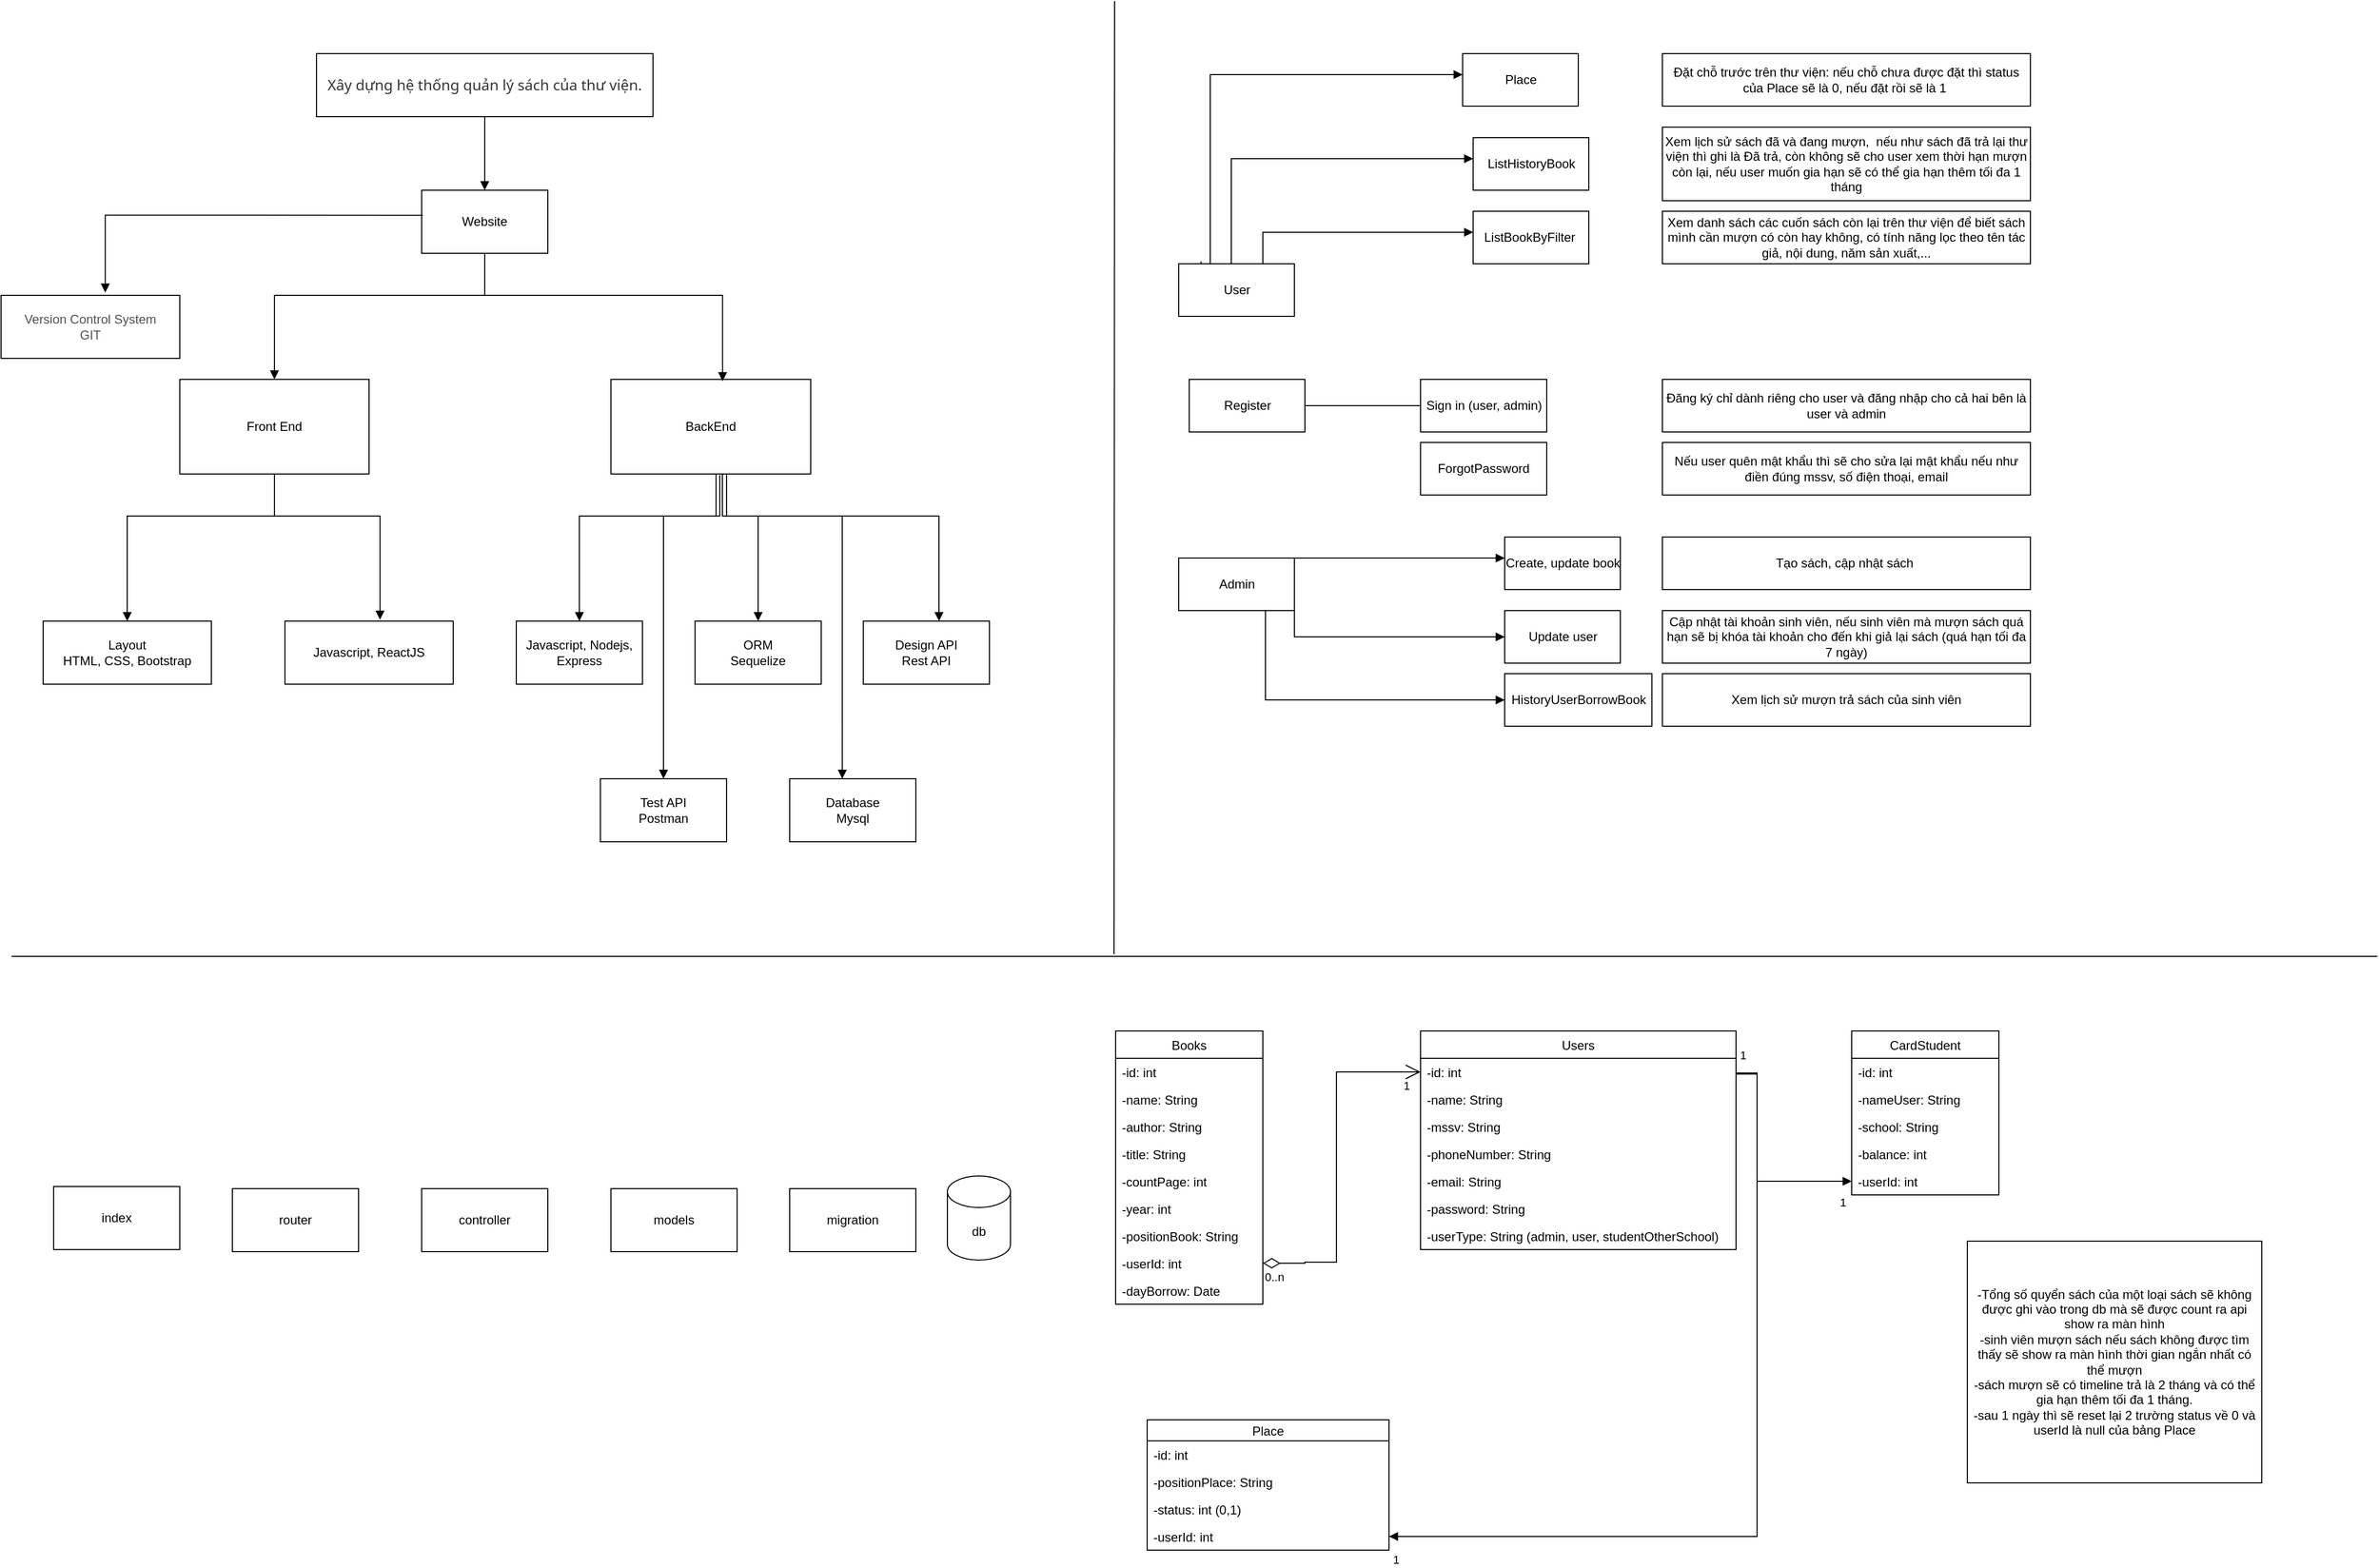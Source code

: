 <mxfile version="20.5.3" type="github">
  <diagram id="i-t45R0P4q4NNxCHWem7" name="Trang-1">
    <mxGraphModel dx="2138" dy="547" grid="1" gridSize="10" guides="1" tooltips="1" connect="1" arrows="1" fold="1" page="1" pageScale="1" pageWidth="1100" pageHeight="1700" math="0" shadow="0">
      <root>
        <mxCell id="0" />
        <mxCell id="1" parent="0" />
        <mxCell id="PMNBnTn1wtBaRZHs1nPm-1" value="Register" style="html=1;" parent="1" vertex="1">
          <mxGeometry x="70" y="360" width="110" height="50" as="geometry" />
        </mxCell>
        <mxCell id="PMNBnTn1wtBaRZHs1nPm-2" value="Sign in (user, admin)" style="html=1;" parent="1" vertex="1">
          <mxGeometry x="290" y="360" width="120" height="50" as="geometry" />
        </mxCell>
        <mxCell id="PMNBnTn1wtBaRZHs1nPm-3" value="" style="line;strokeWidth=1;fillColor=none;align=left;verticalAlign=middle;spacingTop=-1;spacingLeft=3;spacingRight=3;rotatable=0;labelPosition=right;points=[];portConstraint=eastwest;strokeColor=inherit;" parent="1" vertex="1">
          <mxGeometry x="180" y="381" width="110" height="8" as="geometry" />
        </mxCell>
        <mxCell id="PMNBnTn1wtBaRZHs1nPm-4" value="ListBookByFilter&amp;nbsp;" style="html=1;" parent="1" vertex="1">
          <mxGeometry x="340" y="200" width="110" height="50" as="geometry" />
        </mxCell>
        <mxCell id="PMNBnTn1wtBaRZHs1nPm-8" value="Admin" style="html=1;" parent="1" vertex="1">
          <mxGeometry x="60" y="530" width="110" height="50" as="geometry" />
        </mxCell>
        <mxCell id="PMNBnTn1wtBaRZHs1nPm-9" value="User" style="html=1;" parent="1" vertex="1">
          <mxGeometry x="60" y="250" width="110" height="50" as="geometry" />
        </mxCell>
        <mxCell id="PMNBnTn1wtBaRZHs1nPm-11" value="" style="endArrow=block;endFill=1;html=1;edgeStyle=orthogonalEdgeStyle;align=left;verticalAlign=top;rounded=0;" parent="1" edge="1">
          <mxGeometry x="-1" relative="1" as="geometry">
            <mxPoint x="170" y="250" as="sourcePoint" />
            <mxPoint x="340" y="220" as="targetPoint" />
            <Array as="points">
              <mxPoint x="140" y="250" />
              <mxPoint x="140" y="220" />
              <mxPoint x="300" y="220" />
            </Array>
          </mxGeometry>
        </mxCell>
        <mxCell id="PMNBnTn1wtBaRZHs1nPm-14" value="Create, update book" style="html=1;" parent="1" vertex="1">
          <mxGeometry x="370" y="510" width="110" height="50" as="geometry" />
        </mxCell>
        <mxCell id="PMNBnTn1wtBaRZHs1nPm-16" value="Update user" style="html=1;" parent="1" vertex="1">
          <mxGeometry x="370" y="580" width="110" height="50" as="geometry" />
        </mxCell>
        <mxCell id="PMNBnTn1wtBaRZHs1nPm-17" value="" style="endArrow=block;endFill=1;html=1;edgeStyle=orthogonalEdgeStyle;align=left;verticalAlign=top;rounded=0;exitX=1;exitY=0.75;exitDx=0;exitDy=0;entryX=0;entryY=0.5;entryDx=0;entryDy=0;" parent="1" source="PMNBnTn1wtBaRZHs1nPm-8" target="PMNBnTn1wtBaRZHs1nPm-16" edge="1">
          <mxGeometry x="-1" relative="1" as="geometry">
            <mxPoint x="200" y="500" as="sourcePoint" />
            <mxPoint x="360" y="600" as="targetPoint" />
            <Array as="points">
              <mxPoint x="170" y="605" />
            </Array>
          </mxGeometry>
        </mxCell>
        <mxCell id="PMNBnTn1wtBaRZHs1nPm-22" value="" style="line;strokeWidth=1;fillColor=none;align=left;verticalAlign=middle;spacingTop=-1;spacingLeft=3;spacingRight=3;rotatable=0;labelPosition=right;points=[];portConstraint=eastwest;strokeColor=inherit;" parent="1" vertex="1">
          <mxGeometry x="-1050" y="900" width="2250" height="18" as="geometry" />
        </mxCell>
        <mxCell id="PMNBnTn1wtBaRZHs1nPm-23" value="Books" style="swimlane;fontStyle=0;childLayout=stackLayout;horizontal=1;startSize=26;fillColor=none;horizontalStack=0;resizeParent=1;resizeParentMax=0;resizeLast=0;collapsible=1;marginBottom=0;" parent="1" vertex="1">
          <mxGeometry y="980" width="140" height="260" as="geometry" />
        </mxCell>
        <mxCell id="PMNBnTn1wtBaRZHs1nPm-24" value="-id:  int" style="text;strokeColor=none;fillColor=none;align=left;verticalAlign=top;spacingLeft=4;spacingRight=4;overflow=hidden;rotatable=0;points=[[0,0.5],[1,0.5]];portConstraint=eastwest;" parent="PMNBnTn1wtBaRZHs1nPm-23" vertex="1">
          <mxGeometry y="26" width="140" height="26" as="geometry" />
        </mxCell>
        <mxCell id="PMNBnTn1wtBaRZHs1nPm-25" value="-name: String" style="text;strokeColor=none;fillColor=none;align=left;verticalAlign=top;spacingLeft=4;spacingRight=4;overflow=hidden;rotatable=0;points=[[0,0.5],[1,0.5]];portConstraint=eastwest;" parent="PMNBnTn1wtBaRZHs1nPm-23" vertex="1">
          <mxGeometry y="52" width="140" height="26" as="geometry" />
        </mxCell>
        <mxCell id="PMNBnTn1wtBaRZHs1nPm-26" value="-author: String" style="text;strokeColor=none;fillColor=none;align=left;verticalAlign=top;spacingLeft=4;spacingRight=4;overflow=hidden;rotatable=0;points=[[0,0.5],[1,0.5]];portConstraint=eastwest;" parent="PMNBnTn1wtBaRZHs1nPm-23" vertex="1">
          <mxGeometry y="78" width="140" height="26" as="geometry" />
        </mxCell>
        <mxCell id="PMNBnTn1wtBaRZHs1nPm-27" value="-title: String" style="text;strokeColor=none;fillColor=none;align=left;verticalAlign=top;spacingLeft=4;spacingRight=4;overflow=hidden;rotatable=0;points=[[0,0.5],[1,0.5]];portConstraint=eastwest;" parent="PMNBnTn1wtBaRZHs1nPm-23" vertex="1">
          <mxGeometry y="104" width="140" height="26" as="geometry" />
        </mxCell>
        <mxCell id="PMNBnTn1wtBaRZHs1nPm-28" value="-countPage: int" style="text;strokeColor=none;fillColor=none;align=left;verticalAlign=top;spacingLeft=4;spacingRight=4;overflow=hidden;rotatable=0;points=[[0,0.5],[1,0.5]];portConstraint=eastwest;" parent="PMNBnTn1wtBaRZHs1nPm-23" vertex="1">
          <mxGeometry y="130" width="140" height="26" as="geometry" />
        </mxCell>
        <mxCell id="PMNBnTn1wtBaRZHs1nPm-29" value="-year: int&#xa;" style="text;strokeColor=none;fillColor=none;align=left;verticalAlign=top;spacingLeft=4;spacingRight=4;overflow=hidden;rotatable=0;points=[[0,0.5],[1,0.5]];portConstraint=eastwest;" parent="PMNBnTn1wtBaRZHs1nPm-23" vertex="1">
          <mxGeometry y="156" width="140" height="26" as="geometry" />
        </mxCell>
        <mxCell id="PMNBnTn1wtBaRZHs1nPm-31" value="-positionBook: String" style="text;strokeColor=none;fillColor=none;align=left;verticalAlign=top;spacingLeft=4;spacingRight=4;overflow=hidden;rotatable=0;points=[[0,0.5],[1,0.5]];portConstraint=eastwest;" parent="PMNBnTn1wtBaRZHs1nPm-23" vertex="1">
          <mxGeometry y="182" width="140" height="26" as="geometry" />
        </mxCell>
        <mxCell id="sz2PVV6rExKH-MHVUiy9-4" value="-userId: int" style="text;strokeColor=none;fillColor=none;align=left;verticalAlign=top;spacingLeft=4;spacingRight=4;overflow=hidden;rotatable=0;points=[[0,0.5],[1,0.5]];portConstraint=eastwest;" parent="PMNBnTn1wtBaRZHs1nPm-23" vertex="1">
          <mxGeometry y="208" width="140" height="26" as="geometry" />
        </mxCell>
        <mxCell id="PMNBnTn1wtBaRZHs1nPm-44" value="-dayBorrow: Date" style="text;strokeColor=none;fillColor=none;align=left;verticalAlign=top;spacingLeft=4;spacingRight=4;overflow=hidden;rotatable=0;points=[[0,0.5],[1,0.5]];portConstraint=eastwest;" parent="PMNBnTn1wtBaRZHs1nPm-23" vertex="1">
          <mxGeometry y="234" width="140" height="26" as="geometry" />
        </mxCell>
        <mxCell id="PMNBnTn1wtBaRZHs1nPm-32" value="Users" style="swimlane;fontStyle=0;childLayout=stackLayout;horizontal=1;startSize=26;fillColor=none;horizontalStack=0;resizeParent=1;resizeParentMax=0;resizeLast=0;collapsible=1;marginBottom=0;" parent="1" vertex="1">
          <mxGeometry x="290" y="980" width="300" height="208" as="geometry" />
        </mxCell>
        <mxCell id="PMNBnTn1wtBaRZHs1nPm-33" value="-id: int" style="text;strokeColor=none;fillColor=none;align=left;verticalAlign=top;spacingLeft=4;spacingRight=4;overflow=hidden;rotatable=0;points=[[0,0.5],[1,0.5]];portConstraint=eastwest;" parent="PMNBnTn1wtBaRZHs1nPm-32" vertex="1">
          <mxGeometry y="26" width="300" height="26" as="geometry" />
        </mxCell>
        <mxCell id="PMNBnTn1wtBaRZHs1nPm-34" value="-name: String" style="text;strokeColor=none;fillColor=none;align=left;verticalAlign=top;spacingLeft=4;spacingRight=4;overflow=hidden;rotatable=0;points=[[0,0.5],[1,0.5]];portConstraint=eastwest;" parent="PMNBnTn1wtBaRZHs1nPm-32" vertex="1">
          <mxGeometry y="52" width="300" height="26" as="geometry" />
        </mxCell>
        <mxCell id="PMNBnTn1wtBaRZHs1nPm-35" value="-mssv: String" style="text;strokeColor=none;fillColor=none;align=left;verticalAlign=top;spacingLeft=4;spacingRight=4;overflow=hidden;rotatable=0;points=[[0,0.5],[1,0.5]];portConstraint=eastwest;" parent="PMNBnTn1wtBaRZHs1nPm-32" vertex="1">
          <mxGeometry y="78" width="300" height="26" as="geometry" />
        </mxCell>
        <mxCell id="PMNBnTn1wtBaRZHs1nPm-36" value="-phoneNumber: String" style="text;strokeColor=none;fillColor=none;align=left;verticalAlign=top;spacingLeft=4;spacingRight=4;overflow=hidden;rotatable=0;points=[[0,0.5],[1,0.5]];portConstraint=eastwest;" parent="PMNBnTn1wtBaRZHs1nPm-32" vertex="1">
          <mxGeometry y="104" width="300" height="26" as="geometry" />
        </mxCell>
        <mxCell id="PMNBnTn1wtBaRZHs1nPm-37" value="-email: String" style="text;strokeColor=none;fillColor=none;align=left;verticalAlign=top;spacingLeft=4;spacingRight=4;overflow=hidden;rotatable=0;points=[[0,0.5],[1,0.5]];portConstraint=eastwest;" parent="PMNBnTn1wtBaRZHs1nPm-32" vertex="1">
          <mxGeometry y="130" width="300" height="26" as="geometry" />
        </mxCell>
        <mxCell id="PMNBnTn1wtBaRZHs1nPm-38" value="-password: String " style="text;strokeColor=none;fillColor=none;align=left;verticalAlign=top;spacingLeft=4;spacingRight=4;overflow=hidden;rotatable=0;points=[[0,0.5],[1,0.5]];portConstraint=eastwest;" parent="PMNBnTn1wtBaRZHs1nPm-32" vertex="1">
          <mxGeometry y="156" width="300" height="26" as="geometry" />
        </mxCell>
        <mxCell id="PMNBnTn1wtBaRZHs1nPm-39" value="-userType: String (admin, user, studentOtherSchool)" style="text;strokeColor=none;fillColor=none;align=left;verticalAlign=top;spacingLeft=4;spacingRight=4;overflow=hidden;rotatable=0;points=[[0,0.5],[1,0.5]];portConstraint=eastwest;" parent="PMNBnTn1wtBaRZHs1nPm-32" vertex="1">
          <mxGeometry y="182" width="300" height="26" as="geometry" />
        </mxCell>
        <mxCell id="PMNBnTn1wtBaRZHs1nPm-42" value="" style="endArrow=block;endFill=1;html=1;edgeStyle=orthogonalEdgeStyle;align=left;verticalAlign=top;rounded=0;" parent="1" edge="1">
          <mxGeometry x="-1" relative="1" as="geometry">
            <mxPoint x="170" y="530" as="sourcePoint" />
            <mxPoint x="370" y="530" as="targetPoint" />
            <Array as="points">
              <mxPoint x="330" y="530" />
              <mxPoint x="330" y="530" />
            </Array>
          </mxGeometry>
        </mxCell>
        <mxCell id="PMNBnTn1wtBaRZHs1nPm-45" value="Place" style="swimlane;fontStyle=0;childLayout=stackLayout;horizontal=1;startSize=20;fillColor=none;horizontalStack=0;resizeParent=1;resizeParentMax=0;resizeLast=0;collapsible=1;marginBottom=0;" parent="1" vertex="1">
          <mxGeometry x="30" y="1350" width="230" height="124" as="geometry" />
        </mxCell>
        <mxCell id="PMNBnTn1wtBaRZHs1nPm-46" value="-id: int" style="text;strokeColor=none;fillColor=none;align=left;verticalAlign=top;spacingLeft=4;spacingRight=4;overflow=hidden;rotatable=0;points=[[0,0.5],[1,0.5]];portConstraint=eastwest;" parent="PMNBnTn1wtBaRZHs1nPm-45" vertex="1">
          <mxGeometry y="20" width="230" height="26" as="geometry" />
        </mxCell>
        <mxCell id="PMNBnTn1wtBaRZHs1nPm-47" value="-positionPlace: String" style="text;strokeColor=none;fillColor=none;align=left;verticalAlign=top;spacingLeft=4;spacingRight=4;overflow=hidden;rotatable=0;points=[[0,0.5],[1,0.5]];portConstraint=eastwest;" parent="PMNBnTn1wtBaRZHs1nPm-45" vertex="1">
          <mxGeometry y="46" width="230" height="26" as="geometry" />
        </mxCell>
        <mxCell id="PMNBnTn1wtBaRZHs1nPm-48" value="-status: int (0,1)" style="text;strokeColor=none;fillColor=none;align=left;verticalAlign=top;spacingLeft=4;spacingRight=4;overflow=hidden;rotatable=0;points=[[0,0.5],[1,0.5]];portConstraint=eastwest;" parent="PMNBnTn1wtBaRZHs1nPm-45" vertex="1">
          <mxGeometry y="72" width="230" height="26" as="geometry" />
        </mxCell>
        <mxCell id="sz2PVV6rExKH-MHVUiy9-19" value="-userId: int" style="text;strokeColor=none;fillColor=none;align=left;verticalAlign=top;spacingLeft=4;spacingRight=4;overflow=hidden;rotatable=0;points=[[0,0.5],[1,0.5]];portConstraint=eastwest;" parent="PMNBnTn1wtBaRZHs1nPm-45" vertex="1">
          <mxGeometry y="98" width="230" height="26" as="geometry" />
        </mxCell>
        <mxCell id="sz2PVV6rExKH-MHVUiy9-1" value="" style="endArrow=open;html=1;endSize=12;startArrow=diamondThin;startSize=14;startFill=0;edgeStyle=orthogonalEdgeStyle;rounded=0;entryX=0;entryY=0.5;entryDx=0;entryDy=0;exitX=1;exitY=0.5;exitDx=0;exitDy=0;" parent="1" source="sz2PVV6rExKH-MHVUiy9-4" target="PMNBnTn1wtBaRZHs1nPm-33" edge="1">
          <mxGeometry x="0.016" relative="1" as="geometry">
            <mxPoint x="180" y="1180" as="sourcePoint" />
            <mxPoint x="210" y="980" as="targetPoint" />
            <Array as="points">
              <mxPoint x="180" y="1201" />
              <mxPoint x="180" y="1200" />
              <mxPoint x="210" y="1200" />
              <mxPoint x="210" y="1019" />
            </Array>
            <mxPoint as="offset" />
          </mxGeometry>
        </mxCell>
        <mxCell id="sz2PVV6rExKH-MHVUiy9-2" value="0..n" style="edgeLabel;resizable=0;html=1;align=left;verticalAlign=top;" parent="sz2PVV6rExKH-MHVUiy9-1" connectable="0" vertex="1">
          <mxGeometry x="-1" relative="1" as="geometry" />
        </mxCell>
        <mxCell id="sz2PVV6rExKH-MHVUiy9-3" value="1" style="edgeLabel;resizable=0;html=1;align=right;verticalAlign=top;" parent="sz2PVV6rExKH-MHVUiy9-1" connectable="0" vertex="1">
          <mxGeometry x="1" relative="1" as="geometry">
            <mxPoint x="-10" as="offset" />
          </mxGeometry>
        </mxCell>
        <mxCell id="sz2PVV6rExKH-MHVUiy9-5" value="ListHistoryBook" style="html=1;" parent="1" vertex="1">
          <mxGeometry x="340" y="130" width="110" height="50" as="geometry" />
        </mxCell>
        <mxCell id="sz2PVV6rExKH-MHVUiy9-6" value="HistoryUserBorrowBook" style="html=1;" parent="1" vertex="1">
          <mxGeometry x="370" y="640" width="140" height="50" as="geometry" />
        </mxCell>
        <mxCell id="sz2PVV6rExKH-MHVUiy9-10" value="" style="endArrow=block;endFill=1;html=1;edgeStyle=orthogonalEdgeStyle;align=left;verticalAlign=top;rounded=0;exitX=0.5;exitY=0;exitDx=0;exitDy=0;" parent="1" source="PMNBnTn1wtBaRZHs1nPm-9" edge="1">
          <mxGeometry x="-1" y="25" relative="1" as="geometry">
            <mxPoint x="120" y="240" as="sourcePoint" />
            <mxPoint x="340" y="150" as="targetPoint" />
            <Array as="points">
              <mxPoint x="110" y="250" />
              <mxPoint x="110" y="150" />
            </Array>
            <mxPoint x="15" y="-5" as="offset" />
          </mxGeometry>
        </mxCell>
        <mxCell id="sz2PVV6rExKH-MHVUiy9-12" value="" style="endArrow=block;endFill=1;html=1;edgeStyle=orthogonalEdgeStyle;align=left;verticalAlign=top;rounded=0;exitX=0.75;exitY=1;exitDx=0;exitDy=0;" parent="1" source="PMNBnTn1wtBaRZHs1nPm-8" edge="1">
          <mxGeometry x="-1" relative="1" as="geometry">
            <mxPoint x="80" y="470" as="sourcePoint" />
            <mxPoint x="370" y="665" as="targetPoint" />
            <Array as="points">
              <mxPoint x="143" y="665" />
            </Array>
          </mxGeometry>
        </mxCell>
        <mxCell id="sz2PVV6rExKH-MHVUiy9-13" value="Place" style="html=1;" parent="1" vertex="1">
          <mxGeometry x="330" y="50" width="110" height="50" as="geometry" />
        </mxCell>
        <mxCell id="sz2PVV6rExKH-MHVUiy9-14" value="" style="endArrow=block;endFill=1;html=1;edgeStyle=orthogonalEdgeStyle;align=left;verticalAlign=top;rounded=0;exitX=0.193;exitY=-0.044;exitDx=0;exitDy=0;exitPerimeter=0;" parent="1" source="PMNBnTn1wtBaRZHs1nPm-9" edge="1">
          <mxGeometry x="-1" relative="1" as="geometry">
            <mxPoint x="115" y="172.5" as="sourcePoint" />
            <mxPoint x="330" y="70" as="targetPoint" />
            <Array as="points">
              <mxPoint x="81" y="250" />
              <mxPoint x="90" y="250" />
              <mxPoint x="90" y="70" />
            </Array>
          </mxGeometry>
        </mxCell>
        <mxCell id="sz2PVV6rExKH-MHVUiy9-15" value="" style="endArrow=block;endFill=1;html=1;edgeStyle=orthogonalEdgeStyle;align=left;verticalAlign=top;rounded=0;entryX=1;entryY=0.5;entryDx=0;entryDy=0;exitX=1;exitY=0.5;exitDx=0;exitDy=0;" parent="1" source="PMNBnTn1wtBaRZHs1nPm-33" target="sz2PVV6rExKH-MHVUiy9-19" edge="1">
          <mxGeometry x="-0.903" y="10" relative="1" as="geometry">
            <mxPoint x="520" y="1020" as="sourcePoint" />
            <mxPoint x="310" y="1400" as="targetPoint" />
            <Array as="points">
              <mxPoint x="590" y="1020" />
              <mxPoint x="610" y="1020" />
              <mxPoint x="610" y="1461" />
            </Array>
            <mxPoint as="offset" />
          </mxGeometry>
        </mxCell>
        <mxCell id="sz2PVV6rExKH-MHVUiy9-20" value="1" style="edgeLabel;resizable=0;html=1;align=right;verticalAlign=top;" parent="1" connectable="0" vertex="1">
          <mxGeometry x="600" y="990" as="geometry" />
        </mxCell>
        <mxCell id="sz2PVV6rExKH-MHVUiy9-21" value="1" style="edgeLabel;resizable=0;html=1;align=right;verticalAlign=top;" parent="1" connectable="0" vertex="1">
          <mxGeometry x="270" y="1470" as="geometry" />
        </mxCell>
        <mxCell id="wgvQ3o1FkacQmC9o5JXv-1" value="Front End" style="rounded=0;whiteSpace=wrap;html=1;" parent="1" vertex="1">
          <mxGeometry x="-890" y="360" width="180" height="90" as="geometry" />
        </mxCell>
        <mxCell id="wgvQ3o1FkacQmC9o5JXv-3" value="BackEnd" style="rounded=0;whiteSpace=wrap;html=1;" parent="1" vertex="1">
          <mxGeometry x="-480" y="360" width="190" height="90" as="geometry" />
        </mxCell>
        <mxCell id="wgvQ3o1FkacQmC9o5JXv-4" value="&lt;span style=&quot;color: rgb(52, 52, 52); font-family: &amp;quot;Segoe UI&amp;quot;, &amp;quot;Helvetica Neue&amp;quot;, &amp;quot;Droid Sans&amp;quot;, Arial, Tahoma, Geneva, sans-serif; font-size: 14px; text-align: right; background-color: rgb(255, 255, 255);&quot;&gt;Xây dựng hệ thống quản lý sách của thư viện.&lt;/span&gt;" style="rounded=0;whiteSpace=wrap;html=1;" parent="1" vertex="1">
          <mxGeometry x="-760" y="50" width="320" height="60" as="geometry" />
        </mxCell>
        <mxCell id="wgvQ3o1FkacQmC9o5JXv-5" value="Website" style="rounded=0;whiteSpace=wrap;html=1;" parent="1" vertex="1">
          <mxGeometry x="-660" y="180" width="120" height="60" as="geometry" />
        </mxCell>
        <mxCell id="wgvQ3o1FkacQmC9o5JXv-6" value="" style="endArrow=block;endFill=1;html=1;edgeStyle=orthogonalEdgeStyle;align=left;verticalAlign=top;rounded=0;entryX=0.5;entryY=0;entryDx=0;entryDy=0;exitX=0.5;exitY=1;exitDx=0;exitDy=0;" parent="1" source="wgvQ3o1FkacQmC9o5JXv-4" target="wgvQ3o1FkacQmC9o5JXv-5" edge="1">
          <mxGeometry x="-1" relative="1" as="geometry">
            <mxPoint x="-920" y="150" as="sourcePoint" />
            <mxPoint x="-760" y="150" as="targetPoint" />
          </mxGeometry>
        </mxCell>
        <mxCell id="wgvQ3o1FkacQmC9o5JXv-8" value="" style="endArrow=block;endFill=1;html=1;edgeStyle=orthogonalEdgeStyle;align=left;verticalAlign=top;rounded=0;exitX=0.5;exitY=1;exitDx=0;exitDy=0;entryX=0.5;entryY=0;entryDx=0;entryDy=0;" parent="1" source="wgvQ3o1FkacQmC9o5JXv-5" target="wgvQ3o1FkacQmC9o5JXv-1" edge="1">
          <mxGeometry x="-1" relative="1" as="geometry">
            <mxPoint x="-750" y="120" as="sourcePoint" />
            <mxPoint x="-960" y="280" as="targetPoint" />
            <Array as="points">
              <mxPoint x="-760" y="280" />
              <mxPoint x="-960" y="280" />
            </Array>
          </mxGeometry>
        </mxCell>
        <mxCell id="wgvQ3o1FkacQmC9o5JXv-9" value="" style="endArrow=block;endFill=1;html=1;edgeStyle=orthogonalEdgeStyle;align=left;verticalAlign=top;rounded=0;entryX=0.559;entryY=0.02;entryDx=0;entryDy=0;entryPerimeter=0;exitX=0.5;exitY=1;exitDx=0;exitDy=0;" parent="1" source="wgvQ3o1FkacQmC9o5JXv-5" target="wgvQ3o1FkacQmC9o5JXv-3" edge="1">
          <mxGeometry x="-1" relative="1" as="geometry">
            <mxPoint x="-760" y="250" as="sourcePoint" />
            <mxPoint x="-570" y="300" as="targetPoint" />
            <Array as="points">
              <mxPoint x="-600" y="280" />
              <mxPoint x="-374" y="280" />
            </Array>
          </mxGeometry>
        </mxCell>
        <mxCell id="wgvQ3o1FkacQmC9o5JXv-10" value="Đặt chỗ trước trên thư viện: nếu chỗ chưa được đặt thì status của Place sẽ là 0, nếu đặt rồi sẽ là 1&amp;nbsp;" style="rounded=0;whiteSpace=wrap;html=1;" parent="1" vertex="1">
          <mxGeometry x="520" y="50" width="350" height="50" as="geometry" />
        </mxCell>
        <mxCell id="wgvQ3o1FkacQmC9o5JXv-11" value="Xem lịch sử sách đã và đang mượn,&amp;nbsp; nếu như sách đã trả lại thư viện thì ghi là Đã trả, còn không sẽ cho user xem thời hạn mượn còn lại, nếu user muốn gia hạn sẽ có thể gia hạn thêm tối đa 1 tháng" style="rounded=0;whiteSpace=wrap;html=1;" parent="1" vertex="1">
          <mxGeometry x="520" y="120" width="350" height="70" as="geometry" />
        </mxCell>
        <mxCell id="wgvQ3o1FkacQmC9o5JXv-12" value="Xem danh sách các cuốn sách còn lại trên thư viện để biết sách mình cần mượn có còn hay không, có tính năng lọc theo tên tác giả, nội dung, năm sản xuất,..." style="rounded=0;whiteSpace=wrap;html=1;" parent="1" vertex="1">
          <mxGeometry x="520" y="200" width="350" height="50" as="geometry" />
        </mxCell>
        <mxCell id="wgvQ3o1FkacQmC9o5JXv-13" value="Đăng ký chỉ dành riêng cho user và đăng nhập cho cả hai bên là user và admin" style="rounded=0;whiteSpace=wrap;html=1;" parent="1" vertex="1">
          <mxGeometry x="520" y="360" width="350" height="50" as="geometry" />
        </mxCell>
        <mxCell id="wgvQ3o1FkacQmC9o5JXv-15" value="Tạo sách, cập nhật sách&amp;nbsp;" style="rounded=0;whiteSpace=wrap;html=1;" parent="1" vertex="1">
          <mxGeometry x="520" y="510" width="350" height="50" as="geometry" />
        </mxCell>
        <mxCell id="wgvQ3o1FkacQmC9o5JXv-16" value="Cập nhật tài khoản sinh viên, nếu sinh viên mà mượn sách quá hạn sẽ bị khóa tài khoản cho đến khi giả lại sách (quá hạn tối đa 7 ngày)" style="rounded=0;whiteSpace=wrap;html=1;" parent="1" vertex="1">
          <mxGeometry x="520" y="580" width="350" height="50" as="geometry" />
        </mxCell>
        <mxCell id="wgvQ3o1FkacQmC9o5JXv-18" value="Xem lịch sử mượn trả sách của sinh viên" style="rounded=0;whiteSpace=wrap;html=1;" parent="1" vertex="1">
          <mxGeometry x="520" y="640" width="350" height="50" as="geometry" />
        </mxCell>
        <mxCell id="wgvQ3o1FkacQmC9o5JXv-21" value="Layout&lt;br&gt;HTML, CSS, Bootstrap" style="rounded=0;whiteSpace=wrap;html=1;" parent="1" vertex="1">
          <mxGeometry x="-1020" y="590" width="160" height="60" as="geometry" />
        </mxCell>
        <mxCell id="wgvQ3o1FkacQmC9o5JXv-22" value="" style="endArrow=block;endFill=1;html=1;edgeStyle=orthogonalEdgeStyle;align=left;verticalAlign=top;rounded=0;exitX=0.5;exitY=1;exitDx=0;exitDy=0;" parent="1" edge="1">
          <mxGeometry x="-1" relative="1" as="geometry">
            <mxPoint x="-800" y="450" as="sourcePoint" />
            <mxPoint x="-940" y="590" as="targetPoint" />
            <Array as="points">
              <mxPoint x="-800" y="490" />
              <mxPoint x="-940" y="490" />
              <mxPoint x="-940" y="570" />
            </Array>
          </mxGeometry>
        </mxCell>
        <mxCell id="wgvQ3o1FkacQmC9o5JXv-23" value="Javascript, ReactJS" style="rounded=0;whiteSpace=wrap;html=1;" parent="1" vertex="1">
          <mxGeometry x="-790" y="590" width="160" height="60" as="geometry" />
        </mxCell>
        <mxCell id="wgvQ3o1FkacQmC9o5JXv-27" value="" style="endArrow=block;endFill=1;html=1;edgeStyle=orthogonalEdgeStyle;align=left;verticalAlign=top;rounded=0;entryX=0.565;entryY=-0.023;entryDx=0;entryDy=0;entryPerimeter=0;" parent="1" target="wgvQ3o1FkacQmC9o5JXv-23" edge="1">
          <mxGeometry x="-0.895" y="20" relative="1" as="geometry">
            <mxPoint x="-800" y="460" as="sourcePoint" />
            <mxPoint x="-720" y="550" as="targetPoint" />
            <Array as="points">
              <mxPoint x="-800" y="490" />
              <mxPoint x="-700" y="490" />
            </Array>
            <mxPoint as="offset" />
          </mxGeometry>
        </mxCell>
        <mxCell id="wgvQ3o1FkacQmC9o5JXv-29" value="Javascript, Nodejs, Express" style="rounded=0;whiteSpace=wrap;html=1;" parent="1" vertex="1">
          <mxGeometry x="-570" y="590" width="120" height="60" as="geometry" />
        </mxCell>
        <mxCell id="wgvQ3o1FkacQmC9o5JXv-30" value="ORM&lt;br&gt;Sequelize" style="rounded=0;whiteSpace=wrap;html=1;" parent="1" vertex="1">
          <mxGeometry x="-400" y="590" width="120" height="60" as="geometry" />
        </mxCell>
        <mxCell id="wgvQ3o1FkacQmC9o5JXv-31" value="Design API&lt;br&gt;Rest API" style="rounded=0;whiteSpace=wrap;html=1;" parent="1" vertex="1">
          <mxGeometry x="-240" y="590" width="120" height="60" as="geometry" />
        </mxCell>
        <mxCell id="wgvQ3o1FkacQmC9o5JXv-32" value="" style="endArrow=block;endFill=1;html=1;edgeStyle=orthogonalEdgeStyle;align=left;verticalAlign=top;rounded=0;entryX=0.5;entryY=0;entryDx=0;entryDy=0;exitX=0.545;exitY=1.011;exitDx=0;exitDy=0;exitPerimeter=0;" parent="1" source="wgvQ3o1FkacQmC9o5JXv-3" target="wgvQ3o1FkacQmC9o5JXv-29" edge="1">
          <mxGeometry x="-1" relative="1" as="geometry">
            <mxPoint x="-690" y="480" as="sourcePoint" />
            <mxPoint x="-530" y="480" as="targetPoint" />
            <Array as="points">
              <mxPoint x="-376" y="490" />
              <mxPoint x="-510" y="490" />
            </Array>
          </mxGeometry>
        </mxCell>
        <mxCell id="wgvQ3o1FkacQmC9o5JXv-34" value="" style="endArrow=block;endFill=1;html=1;edgeStyle=orthogonalEdgeStyle;align=left;verticalAlign=top;rounded=0;entryX=0.5;entryY=0;entryDx=0;entryDy=0;" parent="1" target="wgvQ3o1FkacQmC9o5JXv-30" edge="1">
          <mxGeometry x="-1" relative="1" as="geometry">
            <mxPoint x="-374" y="450" as="sourcePoint" />
            <mxPoint x="-530" y="480" as="targetPoint" />
            <Array as="points">
              <mxPoint x="-374" y="490" />
              <mxPoint x="-340" y="490" />
            </Array>
          </mxGeometry>
        </mxCell>
        <mxCell id="wgvQ3o1FkacQmC9o5JXv-36" value="" style="endArrow=block;endFill=1;html=1;edgeStyle=orthogonalEdgeStyle;align=left;verticalAlign=top;rounded=0;" parent="1" edge="1">
          <mxGeometry x="-1" relative="1" as="geometry">
            <mxPoint x="-360" y="450" as="sourcePoint" />
            <mxPoint x="-168" y="590" as="targetPoint" />
            <Array as="points">
              <mxPoint x="-370" y="450" />
              <mxPoint x="-370" y="490" />
              <mxPoint x="-168" y="490" />
            </Array>
          </mxGeometry>
        </mxCell>
        <mxCell id="wgvQ3o1FkacQmC9o5JXv-38" value="Test API&lt;br&gt;Postman" style="rounded=0;whiteSpace=wrap;html=1;" parent="1" vertex="1">
          <mxGeometry x="-490" y="740" width="120" height="60" as="geometry" />
        </mxCell>
        <mxCell id="wgvQ3o1FkacQmC9o5JXv-39" value="&lt;span style=&quot;color: rgb(77, 81, 86); font-family: arial, sans-serif; text-align: left; background-color: rgb(255, 255, 255);&quot;&gt;&lt;font style=&quot;font-size: 12px;&quot;&gt;Version Control System&lt;/font&gt;&lt;br&gt;&lt;font style=&quot;font-size: 12px;&quot;&gt;GIT&lt;/font&gt;&lt;br&gt;&lt;/span&gt;" style="rounded=0;whiteSpace=wrap;html=1;" parent="1" vertex="1">
          <mxGeometry x="-1060" y="280" width="170" height="60" as="geometry" />
        </mxCell>
        <mxCell id="wgvQ3o1FkacQmC9o5JXv-40" value="" style="endArrow=block;endFill=1;html=1;edgeStyle=orthogonalEdgeStyle;align=left;verticalAlign=top;rounded=0;exitX=0.01;exitY=0.397;exitDx=0;exitDy=0;exitPerimeter=0;entryX=0.583;entryY=-0.043;entryDx=0;entryDy=0;entryPerimeter=0;" parent="1" source="wgvQ3o1FkacQmC9o5JXv-5" target="wgvQ3o1FkacQmC9o5JXv-39" edge="1">
          <mxGeometry x="-1" y="14" relative="1" as="geometry">
            <mxPoint x="-790" y="160" as="sourcePoint" />
            <mxPoint x="-1040" y="220" as="targetPoint" />
            <Array as="points">
              <mxPoint x="-961" y="204" />
            </Array>
            <mxPoint x="-4" y="-10" as="offset" />
          </mxGeometry>
        </mxCell>
        <mxCell id="wgvQ3o1FkacQmC9o5JXv-42" value="Database&lt;br&gt;Mysql" style="rounded=0;whiteSpace=wrap;html=1;fontSize=12;" parent="1" vertex="1">
          <mxGeometry x="-310" y="740" width="120" height="60" as="geometry" />
        </mxCell>
        <mxCell id="wgvQ3o1FkacQmC9o5JXv-43" value="" style="endArrow=block;endFill=1;html=1;edgeStyle=orthogonalEdgeStyle;align=left;verticalAlign=top;rounded=0;fontSize=12;exitX=0.5;exitY=1;exitDx=0;exitDy=0;" parent="1" source="wgvQ3o1FkacQmC9o5JXv-3" target="wgvQ3o1FkacQmC9o5JXv-38" edge="1">
          <mxGeometry x="-1" relative="1" as="geometry">
            <mxPoint x="-380" y="460" as="sourcePoint" />
            <mxPoint x="-310" y="640" as="targetPoint" />
            <Array as="points">
              <mxPoint x="-380" y="450" />
              <mxPoint x="-380" y="490" />
              <mxPoint x="-430" y="490" />
            </Array>
          </mxGeometry>
        </mxCell>
        <mxCell id="wgvQ3o1FkacQmC9o5JXv-45" value="" style="endArrow=block;endFill=1;html=1;edgeStyle=orthogonalEdgeStyle;align=left;verticalAlign=top;rounded=0;fontSize=12;entryX=0.417;entryY=0;entryDx=0;entryDy=0;entryPerimeter=0;" parent="1" target="wgvQ3o1FkacQmC9o5JXv-42" edge="1">
          <mxGeometry x="-1" relative="1" as="geometry">
            <mxPoint x="-370" y="454" as="sourcePoint" />
            <mxPoint x="-260" y="720" as="targetPoint" />
            <Array as="points">
              <mxPoint x="-370" y="490" />
              <mxPoint x="-260" y="490" />
            </Array>
          </mxGeometry>
        </mxCell>
        <mxCell id="wgvQ3o1FkacQmC9o5JXv-47" value="ForgotPassword" style="rounded=0;whiteSpace=wrap;html=1;fontSize=12;" parent="1" vertex="1">
          <mxGeometry x="290" y="420" width="120" height="50" as="geometry" />
        </mxCell>
        <mxCell id="wgvQ3o1FkacQmC9o5JXv-49" value="Nếu user quên mật khẩu thì sẽ cho sửa lại mật khẩu nếu như điền đúng mssv, số điện thoại, email" style="rounded=0;whiteSpace=wrap;html=1;" parent="1" vertex="1">
          <mxGeometry x="520" y="420" width="350" height="50" as="geometry" />
        </mxCell>
        <mxCell id="uZuEM_bw6iPWwp2u1Iur-1" value="" style="endArrow=none;html=1;rounded=0;exitX=0.466;exitY=0.389;exitDx=0;exitDy=0;exitPerimeter=0;" parent="1" source="PMNBnTn1wtBaRZHs1nPm-22" edge="1">
          <mxGeometry width="50" height="50" relative="1" as="geometry">
            <mxPoint x="-160" y="750" as="sourcePoint" />
            <mxPoint x="-1" as="targetPoint" />
          </mxGeometry>
        </mxCell>
        <mxCell id="XsTKVomyEp_vysgjA1EA-1" value="CardStudent" style="swimlane;fontStyle=0;childLayout=stackLayout;horizontal=1;startSize=26;fillColor=none;horizontalStack=0;resizeParent=1;resizeParentMax=0;resizeLast=0;collapsible=1;marginBottom=0;" parent="1" vertex="1">
          <mxGeometry x="700" y="980" width="140" height="156" as="geometry" />
        </mxCell>
        <mxCell id="XsTKVomyEp_vysgjA1EA-2" value="-id: int" style="text;strokeColor=none;fillColor=none;align=left;verticalAlign=top;spacingLeft=4;spacingRight=4;overflow=hidden;rotatable=0;points=[[0,0.5],[1,0.5]];portConstraint=eastwest;" parent="XsTKVomyEp_vysgjA1EA-1" vertex="1">
          <mxGeometry y="26" width="140" height="26" as="geometry" />
        </mxCell>
        <mxCell id="XsTKVomyEp_vysgjA1EA-3" value="-nameUser:  String" style="text;strokeColor=none;fillColor=none;align=left;verticalAlign=top;spacingLeft=4;spacingRight=4;overflow=hidden;rotatable=0;points=[[0,0.5],[1,0.5]];portConstraint=eastwest;" parent="XsTKVomyEp_vysgjA1EA-1" vertex="1">
          <mxGeometry y="52" width="140" height="26" as="geometry" />
        </mxCell>
        <mxCell id="XsTKVomyEp_vysgjA1EA-4" value="-school: String" style="text;strokeColor=none;fillColor=none;align=left;verticalAlign=top;spacingLeft=4;spacingRight=4;overflow=hidden;rotatable=0;points=[[0,0.5],[1,0.5]];portConstraint=eastwest;" parent="XsTKVomyEp_vysgjA1EA-1" vertex="1">
          <mxGeometry y="78" width="140" height="26" as="geometry" />
        </mxCell>
        <mxCell id="XsTKVomyEp_vysgjA1EA-5" value="-balance: int" style="text;strokeColor=none;fillColor=none;align=left;verticalAlign=top;spacingLeft=4;spacingRight=4;overflow=hidden;rotatable=0;points=[[0,0.5],[1,0.5]];portConstraint=eastwest;" parent="XsTKVomyEp_vysgjA1EA-1" vertex="1">
          <mxGeometry y="104" width="140" height="26" as="geometry" />
        </mxCell>
        <mxCell id="XsTKVomyEp_vysgjA1EA-6" value="-userId: int" style="text;strokeColor=none;fillColor=none;align=left;verticalAlign=top;spacingLeft=4;spacingRight=4;overflow=hidden;rotatable=0;points=[[0,0.5],[1,0.5]];portConstraint=eastwest;" parent="XsTKVomyEp_vysgjA1EA-1" vertex="1">
          <mxGeometry y="130" width="140" height="26" as="geometry" />
        </mxCell>
        <mxCell id="XsTKVomyEp_vysgjA1EA-11" value="" style="endArrow=block;endFill=1;html=1;edgeStyle=orthogonalEdgeStyle;align=left;verticalAlign=top;rounded=0;exitX=1;exitY=0.5;exitDx=0;exitDy=0;entryX=0;entryY=0.5;entryDx=0;entryDy=0;" parent="1" target="XsTKVomyEp_vysgjA1EA-6" edge="1">
          <mxGeometry x="-0.903" y="10" relative="1" as="geometry">
            <mxPoint x="590" y="1019.5" as="sourcePoint" />
            <mxPoint x="670" y="1140" as="targetPoint" />
            <Array as="points">
              <mxPoint x="590" y="1021" />
              <mxPoint x="610" y="1021" />
              <mxPoint x="610" y="1123" />
            </Array>
            <mxPoint as="offset" />
          </mxGeometry>
        </mxCell>
        <mxCell id="XsTKVomyEp_vysgjA1EA-12" value="1" style="edgeLabel;resizable=0;html=1;align=right;verticalAlign=top;" parent="1" connectable="0" vertex="1">
          <mxGeometry x="695" y="1130" as="geometry" />
        </mxCell>
        <mxCell id="XsTKVomyEp_vysgjA1EA-13" value="-Tổng số quyển sách của một loại sách sẽ không được ghi vào trong db mà sẽ được count ra api show ra màn hình&lt;br&gt;-sinh viên mượn sách nếu sách không được tìm thấy sẽ show ra màn hình thời gian ngắn nhất có thể mượn&lt;br&gt;-sách mượn sẽ có timeline trả là 2 tháng và có thể gia hạn thêm tối đa 1 tháng.&lt;br&gt;-sau 1 ngày thì sẽ reset lại 2 trường status về 0 và userId là null của bảng Place" style="rounded=0;whiteSpace=wrap;html=1;" parent="1" vertex="1">
          <mxGeometry x="810" y="1180" width="280" height="230" as="geometry" />
        </mxCell>
        <mxCell id="J5_ubwYrpImXxwMJO44a-1" value="index" style="rounded=0;whiteSpace=wrap;html=1;" vertex="1" parent="1">
          <mxGeometry x="-1010" y="1128" width="120" height="60" as="geometry" />
        </mxCell>
        <mxCell id="J5_ubwYrpImXxwMJO44a-2" value="router" style="rounded=0;whiteSpace=wrap;html=1;" vertex="1" parent="1">
          <mxGeometry x="-840" y="1130" width="120" height="60" as="geometry" />
        </mxCell>
        <mxCell id="J5_ubwYrpImXxwMJO44a-3" value="controller" style="rounded=0;whiteSpace=wrap;html=1;" vertex="1" parent="1">
          <mxGeometry x="-660" y="1130" width="120" height="60" as="geometry" />
        </mxCell>
        <mxCell id="J5_ubwYrpImXxwMJO44a-4" value="migration" style="rounded=0;whiteSpace=wrap;html=1;" vertex="1" parent="1">
          <mxGeometry x="-310" y="1130" width="120" height="60" as="geometry" />
        </mxCell>
        <mxCell id="J5_ubwYrpImXxwMJO44a-5" value="models" style="rounded=0;whiteSpace=wrap;html=1;" vertex="1" parent="1">
          <mxGeometry x="-480" y="1130" width="120" height="60" as="geometry" />
        </mxCell>
        <mxCell id="J5_ubwYrpImXxwMJO44a-6" value="db" style="shape=cylinder3;whiteSpace=wrap;html=1;boundedLbl=1;backgroundOutline=1;size=15;" vertex="1" parent="1">
          <mxGeometry x="-160" y="1118" width="60" height="80" as="geometry" />
        </mxCell>
      </root>
    </mxGraphModel>
  </diagram>
</mxfile>
